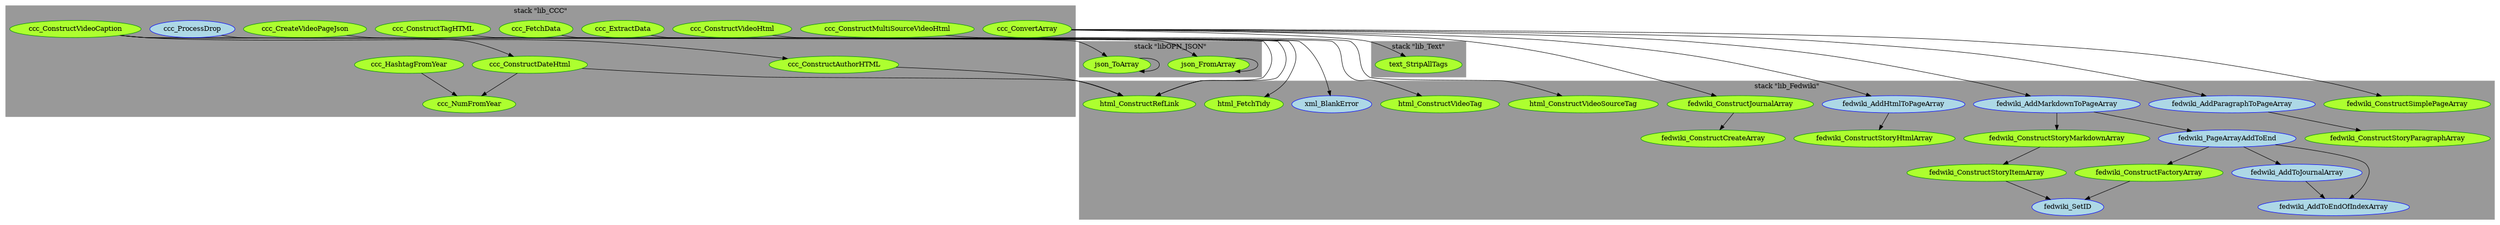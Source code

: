 digraph "dot_FromArray" {	graph [		clusterrank="true"		size="31.2500,31.2500"	];		subgraph "f" {		node [fillcolor="GreenYellow", style="filled", color="Green4"];			n33 [label="ccc_CreateVideoPageJson" URL="ccc_CreateVideoPageJson%2Cf%2Cstack+%22lib_CCC%22%2C1"];		n28 [label="ccc_ConstructTagHTML" URL="ccc_ConstructTagHTML%2Cf%2Cstack+%22lib_CCC%22%2C1"];		n31 [label="ccc_FetchData" URL="ccc_FetchData%2Cf%2Cstack+%22lib_CCC%22%2C1"];		n27 [label="text_StripAllTags" URL="text_StripAllTags%2Cf%2Cstack+%22lib_Text%22%2C1"];		n23 [label="fedwiki_ConstructStoryParagraphArray" URL="fedwiki_ConstructStoryParagraphArray%2Cf%2Cstack+%22lib_Fedwiki%22%2C1"];		n9 [label="json_ToArray" URL="json_ToArray%2Cf%2Cstack+%22libOPN_JSON%22%2C1"];		n5 [label="ccc_ConstructDateHtml" URL="ccc_ConstructDateHtml%2Cf%2Cstack+%22lib_CCC%22%2C1"];		n21 [label="fedwiki_ConstructCreateArray" URL="fedwiki_ConstructCreateArray%2Cf%2Cstack+%22lib_Fedwiki%22%2C1"];		n36 [label="ccc_HashtagFromYear" URL="ccc_HashtagFromYear%2Cf%2Cstack+%22lib_CCC%22%2C1"];		n14 [label="ccc_ExtractData" URL="ccc_ExtractData%2Cf%2Cstack+%22lib_CCC%22%2C1"];		n10 [label="ccc_ConstructVideoHtml" URL="ccc_ConstructVideoHtml%2Cf%2Cstack+%22lib_CCC%22%2C1"];		n7 [label="fedwiki_ConstructStoryItemArray" URL="fedwiki_ConstructStoryItemArray%2Cf%2Cstack+%22lib_Fedwiki%22%2C1"];		n1 [label="fedwiki_ConstructFactoryArray" URL="fedwiki_ConstructFactoryArray%2Cf%2Cstack+%22lib_Fedwiki%22%2C1"];		n3 [label="ccc_ConstructVideoCaption" URL="ccc_ConstructVideoCaption%2Cf%2Cstack+%22lib_CCC%22%2C1"];		n29 [label="ccc_ConstructMultiSourceVideoHtml" URL="ccc_ConstructMultiSourceVideoHtml%2Cf%2Cstack+%22lib_CCC%22%2C1"];		n30 [label="html_ConstructVideoSourceTag" URL="html_ConstructVideoSourceTag%2Cf%2Cstack+%22lib_Fedwiki%22%2C1"];		n32 [label="html_FetchTidy" URL="html_FetchTidy%2Cf%2Cstack+%22lib_Fedwiki%22%2C1"];		n34 [label="json_FromArray" URL="json_FromArray%2Cf%2Cstack+%22libOPN_JSON%22%2C1"];		n26 [label="fedwiki_ConstructSimplePageArray" URL="fedwiki_ConstructSimplePageArray%2Cf%2Cstack+%22lib_Fedwiki%22%2C1"];		n24 [label="ccc_ConvertArray" URL="ccc_ConvertArray%2Cf%2Cstack+%22lib_CCC%22%2C1"];		n20 [label="fedwiki_ConstructJournalArray" URL="fedwiki_ConstructJournalArray%2Cf%2Cstack+%22lib_Fedwiki%22%2C1"];		n19 [label="ccc_NumFromYear" URL="ccc_NumFromYear%2Cf%2Cstack+%22lib_CCC%22%2C1"];		n4 [label="ccc_ConstructAuthorHTML" URL="ccc_ConstructAuthorHTML%2Cf%2Cstack+%22lib_CCC%22%2C1"];		n6 [label="html_ConstructRefLink" URL="html_ConstructRefLink%2Cf%2Cstack+%22lib_Fedwiki%22%2C1"];		n35 [label="fedwiki_ConstructStoryHtmlArray" URL="fedwiki_ConstructStoryHtmlArray%2Cf%2Cstack+%22lib_Fedwiki%22%2C1"];		n17 [label="fedwiki_ConstructStoryMarkdownArray" URL="fedwiki_ConstructStoryMarkdownArray%2Cf%2Cstack+%22lib_Fedwiki%22%2C1"];		n11 [label="html_ConstructVideoTag" URL="html_ConstructVideoTag%2Cf%2Cstack+%22lib_Fedwiki%22%2C1"];	}		subgraph "c" {		node [fillcolor="LightBlue", style="filled", color="Blue"];			n2 [label="fedwiki_SetID" URL="fedwiki_SetID%2Cc%2Cstack+%22lib_Fedwiki%22%2C1"];		n25 [label="fedwiki_AddHtmlToPageArray" URL="fedwiki_AddHtmlToPageArray%2Cc%2Cstack+%22lib_Fedwiki%22%2C1"];		n18 [label="fedwiki_PageArrayAddToEnd" URL="fedwiki_PageArrayAddToEnd%2Cc%2Cstack+%22lib_Fedwiki%22%2C1"];		n16 [label="fedwiki_AddMarkdownToPageArray" URL="fedwiki_AddMarkdownToPageArray%2Cc%2Cstack+%22lib_Fedwiki%22%2C1"];		n12 [label="fedwiki_AddToJournalArray" URL="fedwiki_AddToJournalArray%2Cc%2Cstack+%22lib_Fedwiki%22%2C1"];		n22 [label="fedwiki_AddParagraphToPageArray" URL="fedwiki_AddParagraphToPageArray%2Cc%2Cstack+%22lib_Fedwiki%22%2C1"];		n8 [label="ccc_ProcessDrop" URL="ccc_ProcessDrop%2Cc%2Cstack+%22lib_CCC%22%2C1"];		n15 [label="xml_BlankError" URL="xml_BlankError%2Cc%2Cstack+%22lib_Fedwiki%22%2C1"];		n13 [label="fedwiki_AddToEndOfIndexArray" URL="fedwiki_AddToEndOfIndexArray%2Cc%2Cstack+%22lib_Fedwiki%22%2C1"];	}		subgraph cluster1 {			label="stack \"lib_CCC\"";			style=filled;			color=grey60;			fillcolor=grey60;					n33; n28; n31; n5; n36; n14; n10; n3; n29; n24; n19; n8; n4	}	subgraph cluster2 {			label="stack \"lib_Fedwiki\"";			style=filled;			color=grey60;			fillcolor=grey60;					n2; n25; n23; n18; n21; n16; n7; n1; n30; n32; n12; n26; n22; n20; n6; n35; n15; n17; n11; n13	}	subgraph cluster3 {			label="stack \"lib_Text\"";			style=filled;			color=grey60;			fillcolor=grey60;					n27	}	subgraph cluster4 {			label="stack \"libOPN_JSON\"";			style=filled;			color=grey60;			fillcolor=grey60;					n9; n34	}		n12 -> n13;	n3 -> n4;	n3 -> n5;	n3 -> n6;	n29 -> n30;	n28 -> n6;	n16 -> n17;	n16 -> n18;	n10 -> n11;	n14 -> n15;	n7 -> n2;	n1 -> n2;	n17 -> n7;	n5 -> n19;	n5 -> n6;	n4 -> n6;	n18 -> n13;	n18 -> n12;	n18 -> n1;	n9 -> n9;	n8 -> n9;	n20 -> n21;	n22 -> n23;	n25 -> n35;	n24 -> n25;	n24 -> n16;	n24 -> n22;	n24 -> n20;	n24 -> n26;	n24 -> n27;	n31 -> n32;	n33 -> n34;	n34 -> n34;	n36 -> n19;}